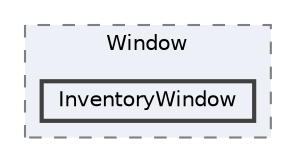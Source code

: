 digraph "003_Item/Window/InventoryWindow"
{
 // LATEX_PDF_SIZE
  bgcolor="transparent";
  edge [fontname=Helvetica,fontsize=10,labelfontname=Helvetica,labelfontsize=10];
  node [fontname=Helvetica,fontsize=10,shape=box,height=0.2,width=0.4];
  compound=true
  subgraph clusterdir_bc3c7fb0d954079f7ecf434b10bcd730 {
    graph [ bgcolor="#edf0f7", pencolor="grey50", label="Window", fontname=Helvetica,fontsize=10 style="filled,dashed", URL="dir_bc3c7fb0d954079f7ecf434b10bcd730.html",tooltip=""]
  dir_06ad9c18a0a887e58a9bc0b2dafd3655 [label="InventoryWindow", fillcolor="#edf0f7", color="grey25", style="filled,bold", URL="dir_06ad9c18a0a887e58a9bc0b2dafd3655.html",tooltip=""];
  }
}
